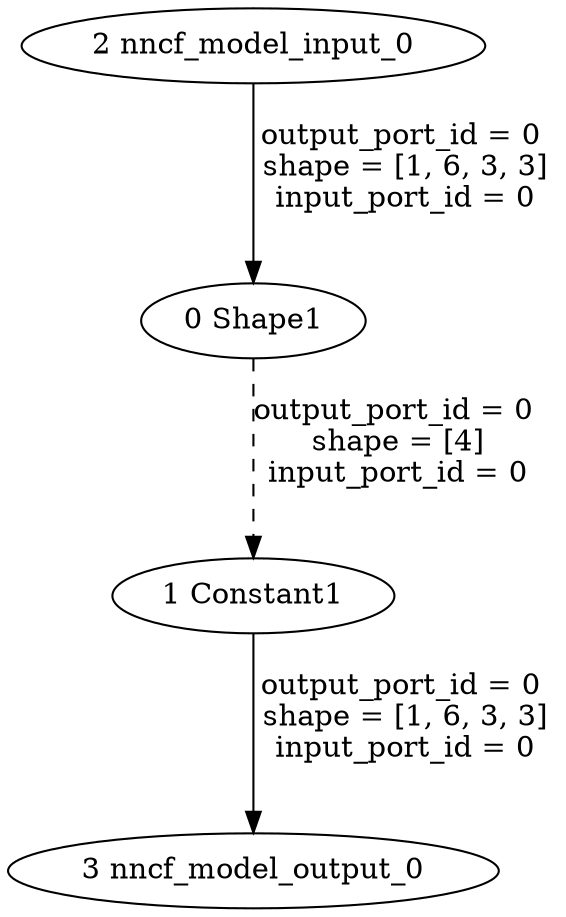 strict digraph  {
"0 Shape1" [id=0, type=Shape];
"1 Constant1" [id=1, type=ConstantOfShape];
"2 nncf_model_input_0" [id=2, type=nncf_model_input];
"3 nncf_model_output_0" [id=3, type=nncf_model_output];
"0 Shape1" -> "1 Constant1"  [label="output_port_id = 0 \n shape = [4] \n input_port_id = 0 \n ", style=dashed];
"1 Constant1" -> "3 nncf_model_output_0"  [label="output_port_id = 0 \n shape = [1, 6, 3, 3] \n input_port_id = 0 \n ", style=solid];
"2 nncf_model_input_0" -> "0 Shape1"  [label="output_port_id = 0 \n shape = [1, 6, 3, 3] \n input_port_id = 0 \n ", style=solid];
}
